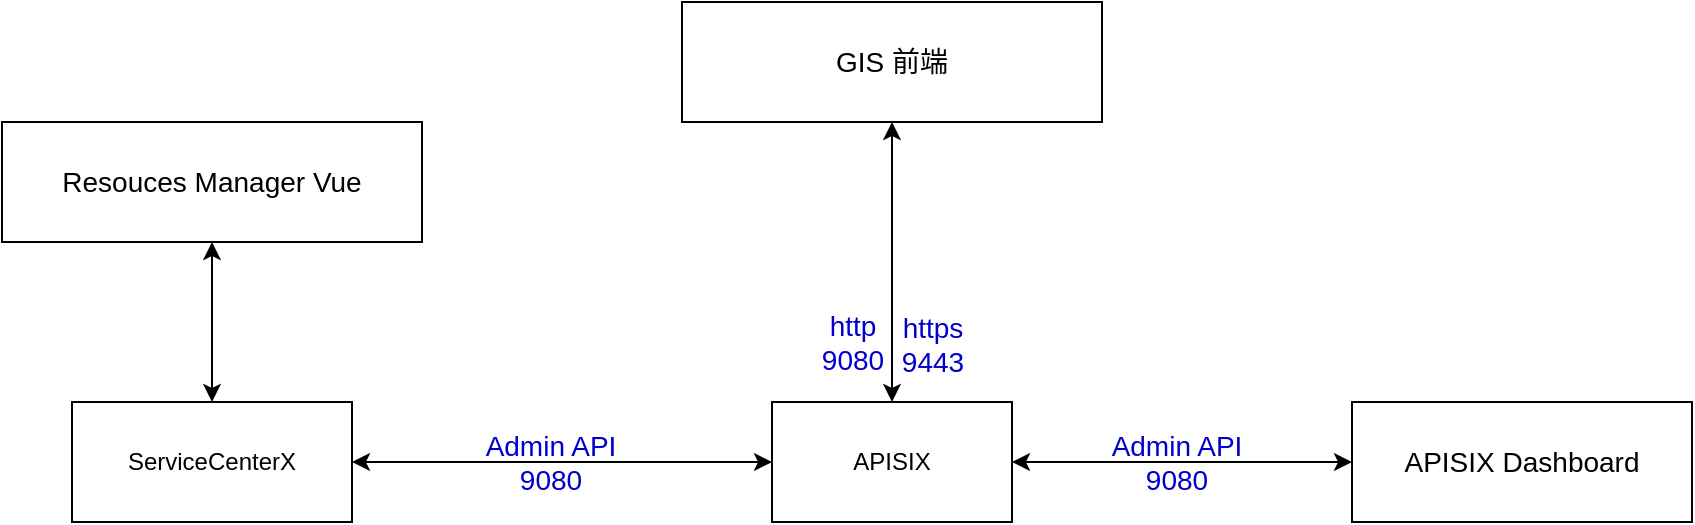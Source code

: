 <mxfile version="20.4.1" type="github">
  <diagram id="e9moKl6Rp8YOU9BEZt6q" name="第 1 页">
    <mxGraphModel dx="982" dy="530" grid="1" gridSize="10" guides="1" tooltips="1" connect="1" arrows="1" fold="1" page="1" pageScale="1" pageWidth="827" pageHeight="1169" background="none" math="0" shadow="0">
      <root>
        <mxCell id="0" />
        <mxCell id="1" parent="0" />
        <mxCell id="w-KC4YoJ1CXvf5zeH__f-3" style="edgeStyle=orthogonalEdgeStyle;rounded=0;orthogonalLoop=1;jettySize=auto;html=1;exitX=1;exitY=0.5;exitDx=0;exitDy=0;entryX=0;entryY=0.5;entryDx=0;entryDy=0;startArrow=classic;startFill=1;strokeWidth=1;" edge="1" parent="1" source="w-KC4YoJ1CXvf5zeH__f-1" target="w-KC4YoJ1CXvf5zeH__f-2">
          <mxGeometry relative="1" as="geometry" />
        </mxCell>
        <mxCell id="w-KC4YoJ1CXvf5zeH__f-7" value="Admin API&lt;br&gt;9080" style="edgeLabel;html=1;align=center;verticalAlign=middle;resizable=0;points=[];fontSize=14;fontColor=#0000CC;labelBackgroundColor=none;" vertex="1" connectable="0" parent="w-KC4YoJ1CXvf5zeH__f-3">
          <mxGeometry x="-0.086" y="1" relative="1" as="geometry">
            <mxPoint x="3" y="1" as="offset" />
          </mxGeometry>
        </mxCell>
        <mxCell id="w-KC4YoJ1CXvf5zeH__f-1" value="ServiceCenterX" style="rounded=0;whiteSpace=wrap;html=1;" vertex="1" parent="1">
          <mxGeometry x="130" y="230" width="140" height="60" as="geometry" />
        </mxCell>
        <mxCell id="w-KC4YoJ1CXvf5zeH__f-17" style="edgeStyle=orthogonalEdgeStyle;rounded=0;orthogonalLoop=1;jettySize=auto;html=1;exitX=1;exitY=0.5;exitDx=0;exitDy=0;entryX=0;entryY=0.5;entryDx=0;entryDy=0;labelBackgroundColor=none;strokeWidth=1;fontSize=14;fontColor=#000000;startArrow=classic;startFill=1;" edge="1" parent="1" source="w-KC4YoJ1CXvf5zeH__f-2" target="w-KC4YoJ1CXvf5zeH__f-16">
          <mxGeometry relative="1" as="geometry" />
        </mxCell>
        <mxCell id="w-KC4YoJ1CXvf5zeH__f-19" value="&lt;span style=&quot;color: rgb(0, 0, 204);&quot;&gt;Admin API&lt;/span&gt;&lt;br style=&quot;color: rgb(0, 0, 204);&quot;&gt;&lt;span style=&quot;color: rgb(0, 0, 204);&quot;&gt;9080&lt;/span&gt;" style="edgeLabel;html=1;align=center;verticalAlign=middle;resizable=0;points=[];fontSize=14;fontColor=#000000;labelBackgroundColor=none;" vertex="1" connectable="0" parent="w-KC4YoJ1CXvf5zeH__f-17">
          <mxGeometry x="-0.177" y="1" relative="1" as="geometry">
            <mxPoint x="12" y="1" as="offset" />
          </mxGeometry>
        </mxCell>
        <mxCell id="w-KC4YoJ1CXvf5zeH__f-2" value="APISIX" style="rounded=0;whiteSpace=wrap;html=1;" vertex="1" parent="1">
          <mxGeometry x="480" y="230" width="120" height="60" as="geometry" />
        </mxCell>
        <mxCell id="w-KC4YoJ1CXvf5zeH__f-9" style="edgeStyle=orthogonalEdgeStyle;rounded=0;orthogonalLoop=1;jettySize=auto;html=1;exitX=0.5;exitY=1;exitDx=0;exitDy=0;strokeWidth=1;fontSize=14;fontColor=#000000;startArrow=classic;startFill=1;" edge="1" parent="1" source="w-KC4YoJ1CXvf5zeH__f-8" target="w-KC4YoJ1CXvf5zeH__f-1">
          <mxGeometry relative="1" as="geometry" />
        </mxCell>
        <mxCell id="w-KC4YoJ1CXvf5zeH__f-8" value="&lt;font color=&quot;#000000&quot;&gt;Resouces Manager Vue&lt;/font&gt;" style="rounded=0;whiteSpace=wrap;html=1;labelBackgroundColor=none;fontSize=14;fontColor=#0000CC;" vertex="1" parent="1">
          <mxGeometry x="95" y="90" width="210" height="60" as="geometry" />
        </mxCell>
        <mxCell id="w-KC4YoJ1CXvf5zeH__f-11" style="edgeStyle=orthogonalEdgeStyle;rounded=0;orthogonalLoop=1;jettySize=auto;html=1;exitX=0.5;exitY=1;exitDx=0;exitDy=0;entryX=0.5;entryY=0;entryDx=0;entryDy=0;strokeWidth=1;fontSize=14;fontColor=#000000;startArrow=classic;startFill=1;" edge="1" parent="1" source="w-KC4YoJ1CXvf5zeH__f-10" target="w-KC4YoJ1CXvf5zeH__f-2">
          <mxGeometry relative="1" as="geometry" />
        </mxCell>
        <mxCell id="w-KC4YoJ1CXvf5zeH__f-14" value="http&lt;br&gt;9080" style="edgeLabel;html=1;align=center;verticalAlign=middle;resizable=0;points=[];fontSize=14;fontColor=#0000CC;" vertex="1" connectable="0" parent="w-KC4YoJ1CXvf5zeH__f-11">
          <mxGeometry x="-0.136" relative="1" as="geometry">
            <mxPoint x="-20" y="49" as="offset" />
          </mxGeometry>
        </mxCell>
        <mxCell id="w-KC4YoJ1CXvf5zeH__f-15" value="https&lt;br&gt;9443" style="edgeLabel;html=1;align=center;verticalAlign=middle;resizable=0;points=[];fontSize=14;fontColor=#0000CC;" vertex="1" connectable="0" parent="w-KC4YoJ1CXvf5zeH__f-11">
          <mxGeometry x="0.233" y="2" relative="1" as="geometry">
            <mxPoint x="18" y="24" as="offset" />
          </mxGeometry>
        </mxCell>
        <mxCell id="w-KC4YoJ1CXvf5zeH__f-10" value="&lt;font color=&quot;#000000&quot;&gt;GIS 前端&lt;/font&gt;" style="rounded=0;whiteSpace=wrap;html=1;labelBackgroundColor=none;fontSize=14;fontColor=#0000CC;" vertex="1" parent="1">
          <mxGeometry x="435" y="30" width="210" height="60" as="geometry" />
        </mxCell>
        <mxCell id="w-KC4YoJ1CXvf5zeH__f-16" value="APISIX Dashboard" style="rounded=0;whiteSpace=wrap;html=1;labelBackgroundColor=none;fontSize=14;fontColor=#000000;" vertex="1" parent="1">
          <mxGeometry x="770" y="230" width="170" height="60" as="geometry" />
        </mxCell>
      </root>
    </mxGraphModel>
  </diagram>
</mxfile>
